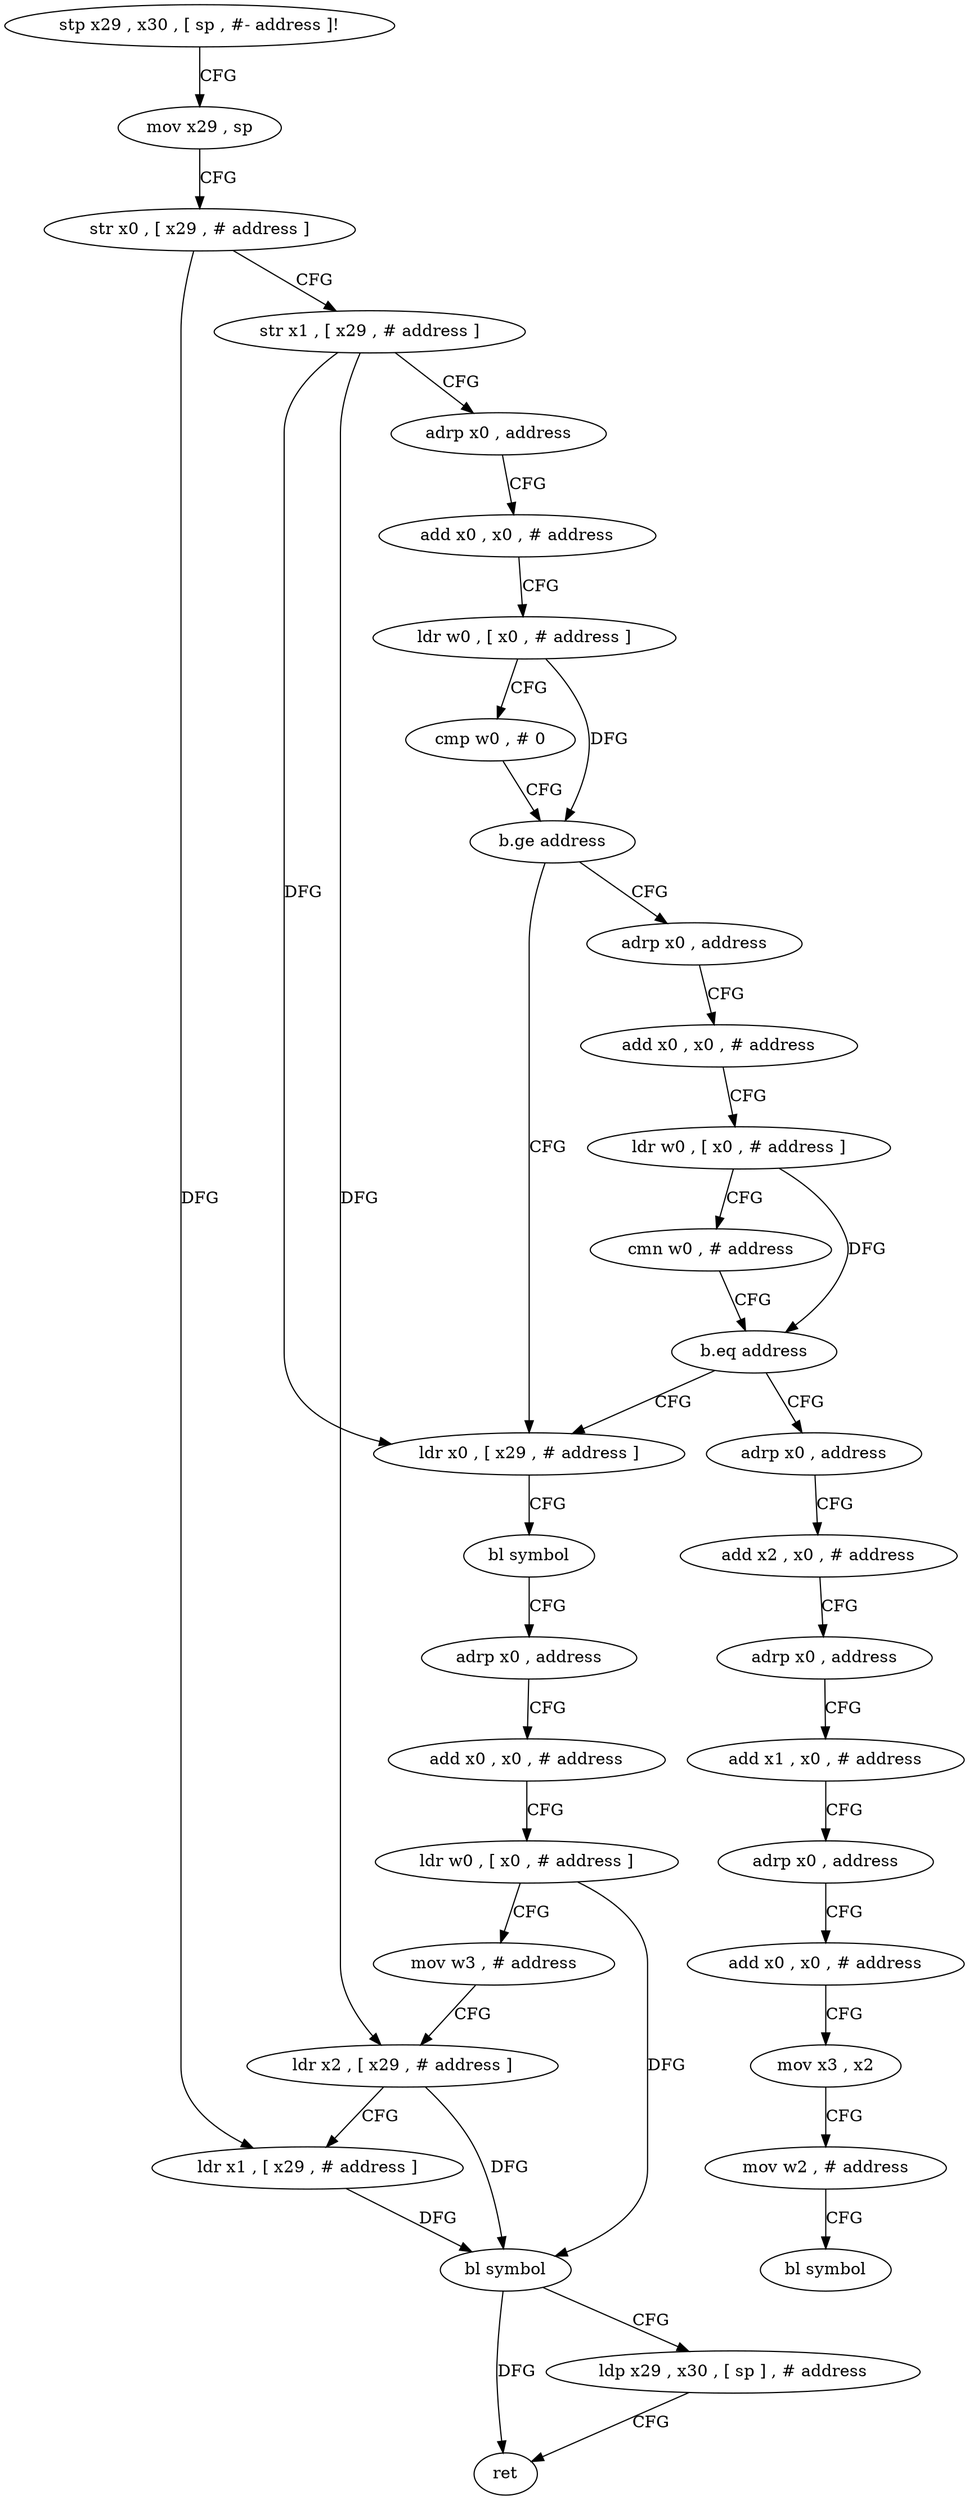 digraph "func" {
"4245044" [label = "stp x29 , x30 , [ sp , #- address ]!" ]
"4245048" [label = "mov x29 , sp" ]
"4245052" [label = "str x0 , [ x29 , # address ]" ]
"4245056" [label = "str x1 , [ x29 , # address ]" ]
"4245060" [label = "adrp x0 , address" ]
"4245064" [label = "add x0 , x0 , # address" ]
"4245068" [label = "ldr w0 , [ x0 , # address ]" ]
"4245072" [label = "cmp w0 , # 0" ]
"4245076" [label = "b.ge address" ]
"4245136" [label = "ldr x0 , [ x29 , # address ]" ]
"4245080" [label = "adrp x0 , address" ]
"4245140" [label = "bl symbol" ]
"4245144" [label = "adrp x0 , address" ]
"4245148" [label = "add x0 , x0 , # address" ]
"4245152" [label = "ldr w0 , [ x0 , # address ]" ]
"4245156" [label = "mov w3 , # address" ]
"4245160" [label = "ldr x2 , [ x29 , # address ]" ]
"4245164" [label = "ldr x1 , [ x29 , # address ]" ]
"4245168" [label = "bl symbol" ]
"4245172" [label = "ldp x29 , x30 , [ sp ] , # address" ]
"4245176" [label = "ret" ]
"4245084" [label = "add x0 , x0 , # address" ]
"4245088" [label = "ldr w0 , [ x0 , # address ]" ]
"4245092" [label = "cmn w0 , # address" ]
"4245096" [label = "b.eq address" ]
"4245100" [label = "adrp x0 , address" ]
"4245104" [label = "add x2 , x0 , # address" ]
"4245108" [label = "adrp x0 , address" ]
"4245112" [label = "add x1 , x0 , # address" ]
"4245116" [label = "adrp x0 , address" ]
"4245120" [label = "add x0 , x0 , # address" ]
"4245124" [label = "mov x3 , x2" ]
"4245128" [label = "mov w2 , # address" ]
"4245132" [label = "bl symbol" ]
"4245044" -> "4245048" [ label = "CFG" ]
"4245048" -> "4245052" [ label = "CFG" ]
"4245052" -> "4245056" [ label = "CFG" ]
"4245052" -> "4245164" [ label = "DFG" ]
"4245056" -> "4245060" [ label = "CFG" ]
"4245056" -> "4245136" [ label = "DFG" ]
"4245056" -> "4245160" [ label = "DFG" ]
"4245060" -> "4245064" [ label = "CFG" ]
"4245064" -> "4245068" [ label = "CFG" ]
"4245068" -> "4245072" [ label = "CFG" ]
"4245068" -> "4245076" [ label = "DFG" ]
"4245072" -> "4245076" [ label = "CFG" ]
"4245076" -> "4245136" [ label = "CFG" ]
"4245076" -> "4245080" [ label = "CFG" ]
"4245136" -> "4245140" [ label = "CFG" ]
"4245080" -> "4245084" [ label = "CFG" ]
"4245140" -> "4245144" [ label = "CFG" ]
"4245144" -> "4245148" [ label = "CFG" ]
"4245148" -> "4245152" [ label = "CFG" ]
"4245152" -> "4245156" [ label = "CFG" ]
"4245152" -> "4245168" [ label = "DFG" ]
"4245156" -> "4245160" [ label = "CFG" ]
"4245160" -> "4245164" [ label = "CFG" ]
"4245160" -> "4245168" [ label = "DFG" ]
"4245164" -> "4245168" [ label = "DFG" ]
"4245168" -> "4245172" [ label = "CFG" ]
"4245168" -> "4245176" [ label = "DFG" ]
"4245172" -> "4245176" [ label = "CFG" ]
"4245084" -> "4245088" [ label = "CFG" ]
"4245088" -> "4245092" [ label = "CFG" ]
"4245088" -> "4245096" [ label = "DFG" ]
"4245092" -> "4245096" [ label = "CFG" ]
"4245096" -> "4245136" [ label = "CFG" ]
"4245096" -> "4245100" [ label = "CFG" ]
"4245100" -> "4245104" [ label = "CFG" ]
"4245104" -> "4245108" [ label = "CFG" ]
"4245108" -> "4245112" [ label = "CFG" ]
"4245112" -> "4245116" [ label = "CFG" ]
"4245116" -> "4245120" [ label = "CFG" ]
"4245120" -> "4245124" [ label = "CFG" ]
"4245124" -> "4245128" [ label = "CFG" ]
"4245128" -> "4245132" [ label = "CFG" ]
}
